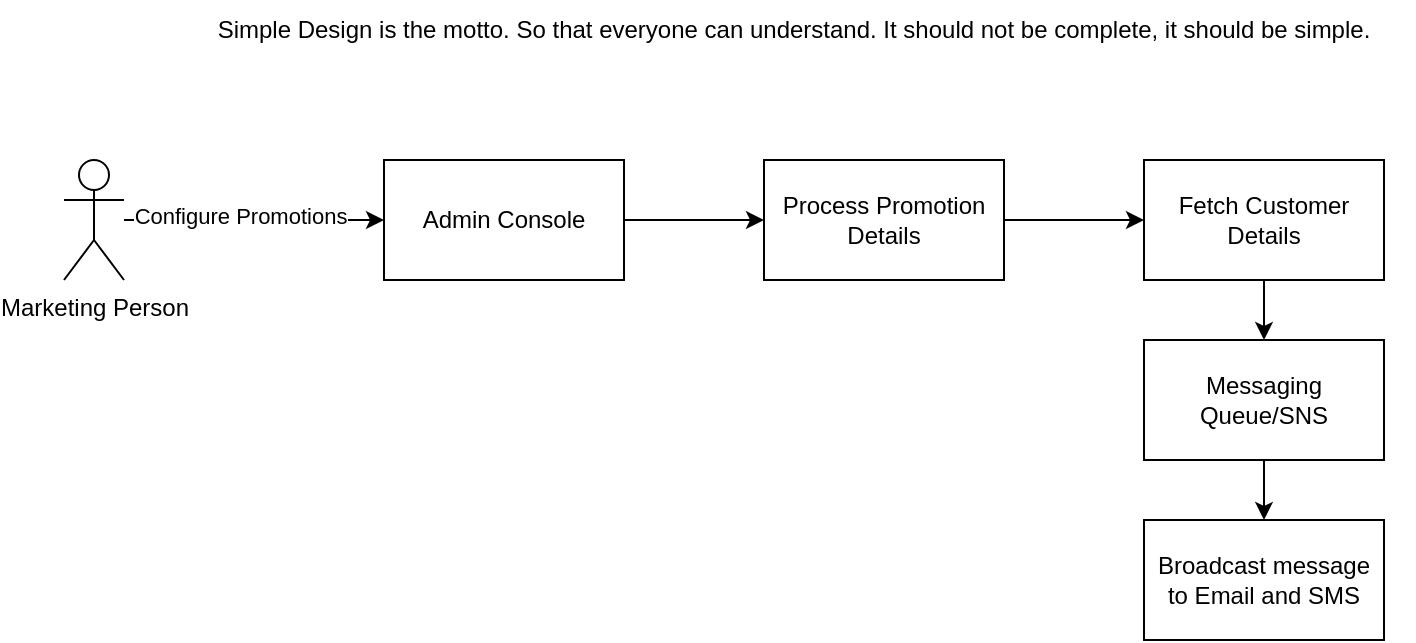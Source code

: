 <mxfile version="24.2.3" type="github">
  <diagram name="Page-1" id="Tbk4IP9_46neTQWiwS_g">
    <mxGraphModel dx="794" dy="412" grid="1" gridSize="10" guides="1" tooltips="1" connect="1" arrows="1" fold="1" page="1" pageScale="1" pageWidth="850" pageHeight="1100" math="0" shadow="0">
      <root>
        <mxCell id="0" />
        <mxCell id="1" parent="0" />
        <mxCell id="4wKICt7usqroxkZolmB6-1" value="Simple Design is the motto. So that everyone can understand. It should not be complete, it should be simple." style="text;html=1;align=center;verticalAlign=middle;whiteSpace=wrap;rounded=0;" vertex="1" parent="1">
          <mxGeometry x="115" y="20" width="620" height="30" as="geometry" />
        </mxCell>
        <mxCell id="4wKICt7usqroxkZolmB6-4" style="edgeStyle=orthogonalEdgeStyle;rounded=0;orthogonalLoop=1;jettySize=auto;html=1;entryX=0;entryY=0.5;entryDx=0;entryDy=0;" edge="1" parent="1" source="4wKICt7usqroxkZolmB6-2" target="4wKICt7usqroxkZolmB6-3">
          <mxGeometry relative="1" as="geometry" />
        </mxCell>
        <mxCell id="4wKICt7usqroxkZolmB6-7" value="Configure Promotions" style="edgeLabel;html=1;align=center;verticalAlign=middle;resizable=0;points=[];" vertex="1" connectable="0" parent="4wKICt7usqroxkZolmB6-4">
          <mxGeometry x="-0.113" y="2" relative="1" as="geometry">
            <mxPoint as="offset" />
          </mxGeometry>
        </mxCell>
        <mxCell id="4wKICt7usqroxkZolmB6-2" value="Marketing Person" style="shape=umlActor;verticalLabelPosition=bottom;verticalAlign=top;html=1;outlineConnect=0;" vertex="1" parent="1">
          <mxGeometry x="60" y="100" width="30" height="60" as="geometry" />
        </mxCell>
        <mxCell id="4wKICt7usqroxkZolmB6-9" value="" style="edgeStyle=orthogonalEdgeStyle;rounded=0;orthogonalLoop=1;jettySize=auto;html=1;" edge="1" parent="1" source="4wKICt7usqroxkZolmB6-3" target="4wKICt7usqroxkZolmB6-8">
          <mxGeometry relative="1" as="geometry" />
        </mxCell>
        <mxCell id="4wKICt7usqroxkZolmB6-3" value="Admin Console" style="rounded=0;whiteSpace=wrap;html=1;" vertex="1" parent="1">
          <mxGeometry x="220" y="100" width="120" height="60" as="geometry" />
        </mxCell>
        <mxCell id="4wKICt7usqroxkZolmB6-11" value="" style="edgeStyle=orthogonalEdgeStyle;rounded=0;orthogonalLoop=1;jettySize=auto;html=1;" edge="1" parent="1" source="4wKICt7usqroxkZolmB6-8" target="4wKICt7usqroxkZolmB6-10">
          <mxGeometry relative="1" as="geometry" />
        </mxCell>
        <mxCell id="4wKICt7usqroxkZolmB6-8" value="Process Promotion Details" style="whiteSpace=wrap;html=1;rounded=0;" vertex="1" parent="1">
          <mxGeometry x="410" y="100" width="120" height="60" as="geometry" />
        </mxCell>
        <mxCell id="4wKICt7usqroxkZolmB6-13" value="" style="edgeStyle=orthogonalEdgeStyle;rounded=0;orthogonalLoop=1;jettySize=auto;html=1;" edge="1" parent="1" source="4wKICt7usqroxkZolmB6-10" target="4wKICt7usqroxkZolmB6-12">
          <mxGeometry relative="1" as="geometry" />
        </mxCell>
        <mxCell id="4wKICt7usqroxkZolmB6-10" value="Fetch Customer Details" style="whiteSpace=wrap;html=1;rounded=0;" vertex="1" parent="1">
          <mxGeometry x="600" y="100" width="120" height="60" as="geometry" />
        </mxCell>
        <mxCell id="4wKICt7usqroxkZolmB6-15" value="" style="edgeStyle=orthogonalEdgeStyle;rounded=0;orthogonalLoop=1;jettySize=auto;html=1;" edge="1" parent="1" source="4wKICt7usqroxkZolmB6-12" target="4wKICt7usqroxkZolmB6-14">
          <mxGeometry relative="1" as="geometry" />
        </mxCell>
        <mxCell id="4wKICt7usqroxkZolmB6-12" value="Messaging Queue/SNS" style="whiteSpace=wrap;html=1;rounded=0;" vertex="1" parent="1">
          <mxGeometry x="600" y="190" width="120" height="60" as="geometry" />
        </mxCell>
        <mxCell id="4wKICt7usqroxkZolmB6-14" value="Broadcast message to Email and SMS" style="whiteSpace=wrap;html=1;rounded=0;" vertex="1" parent="1">
          <mxGeometry x="600" y="280" width="120" height="60" as="geometry" />
        </mxCell>
      </root>
    </mxGraphModel>
  </diagram>
</mxfile>
